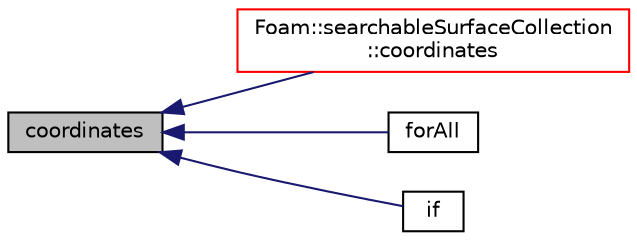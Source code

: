 digraph "coordinates"
{
  bgcolor="transparent";
  edge [fontname="Helvetica",fontsize="10",labelfontname="Helvetica",labelfontsize="10"];
  node [fontname="Helvetica",fontsize="10",shape=record];
  rankdir="LR";
  Node1 [label="coordinates",height=0.2,width=0.4,color="black", fillcolor="grey75", style="filled", fontcolor="black"];
  Node1 -> Node2 [dir="back",color="midnightblue",fontsize="10",style="solid",fontname="Helvetica"];
  Node2 [label="Foam::searchableSurfaceCollection\l::coordinates",height=0.2,width=0.4,color="red",URL="$a26377.html#ad938704f9b1700904bb272de893ceacb",tooltip="Get representative set of element coordinates. "];
  Node1 -> Node4 [dir="back",color="midnightblue",fontsize="10",style="solid",fontname="Helvetica"];
  Node4 [label="forAll",height=0.2,width=0.4,color="black",URL="$a20492.html#a675e8a394affbc5f342d7c700be4e284"];
  Node1 -> Node5 [dir="back",color="midnightblue",fontsize="10",style="solid",fontname="Helvetica"];
  Node5 [label="if",height=0.2,width=0.4,color="black",URL="$a20504.html#a95ef98f6be3b8b09a3eca31669e176dd"];
}
